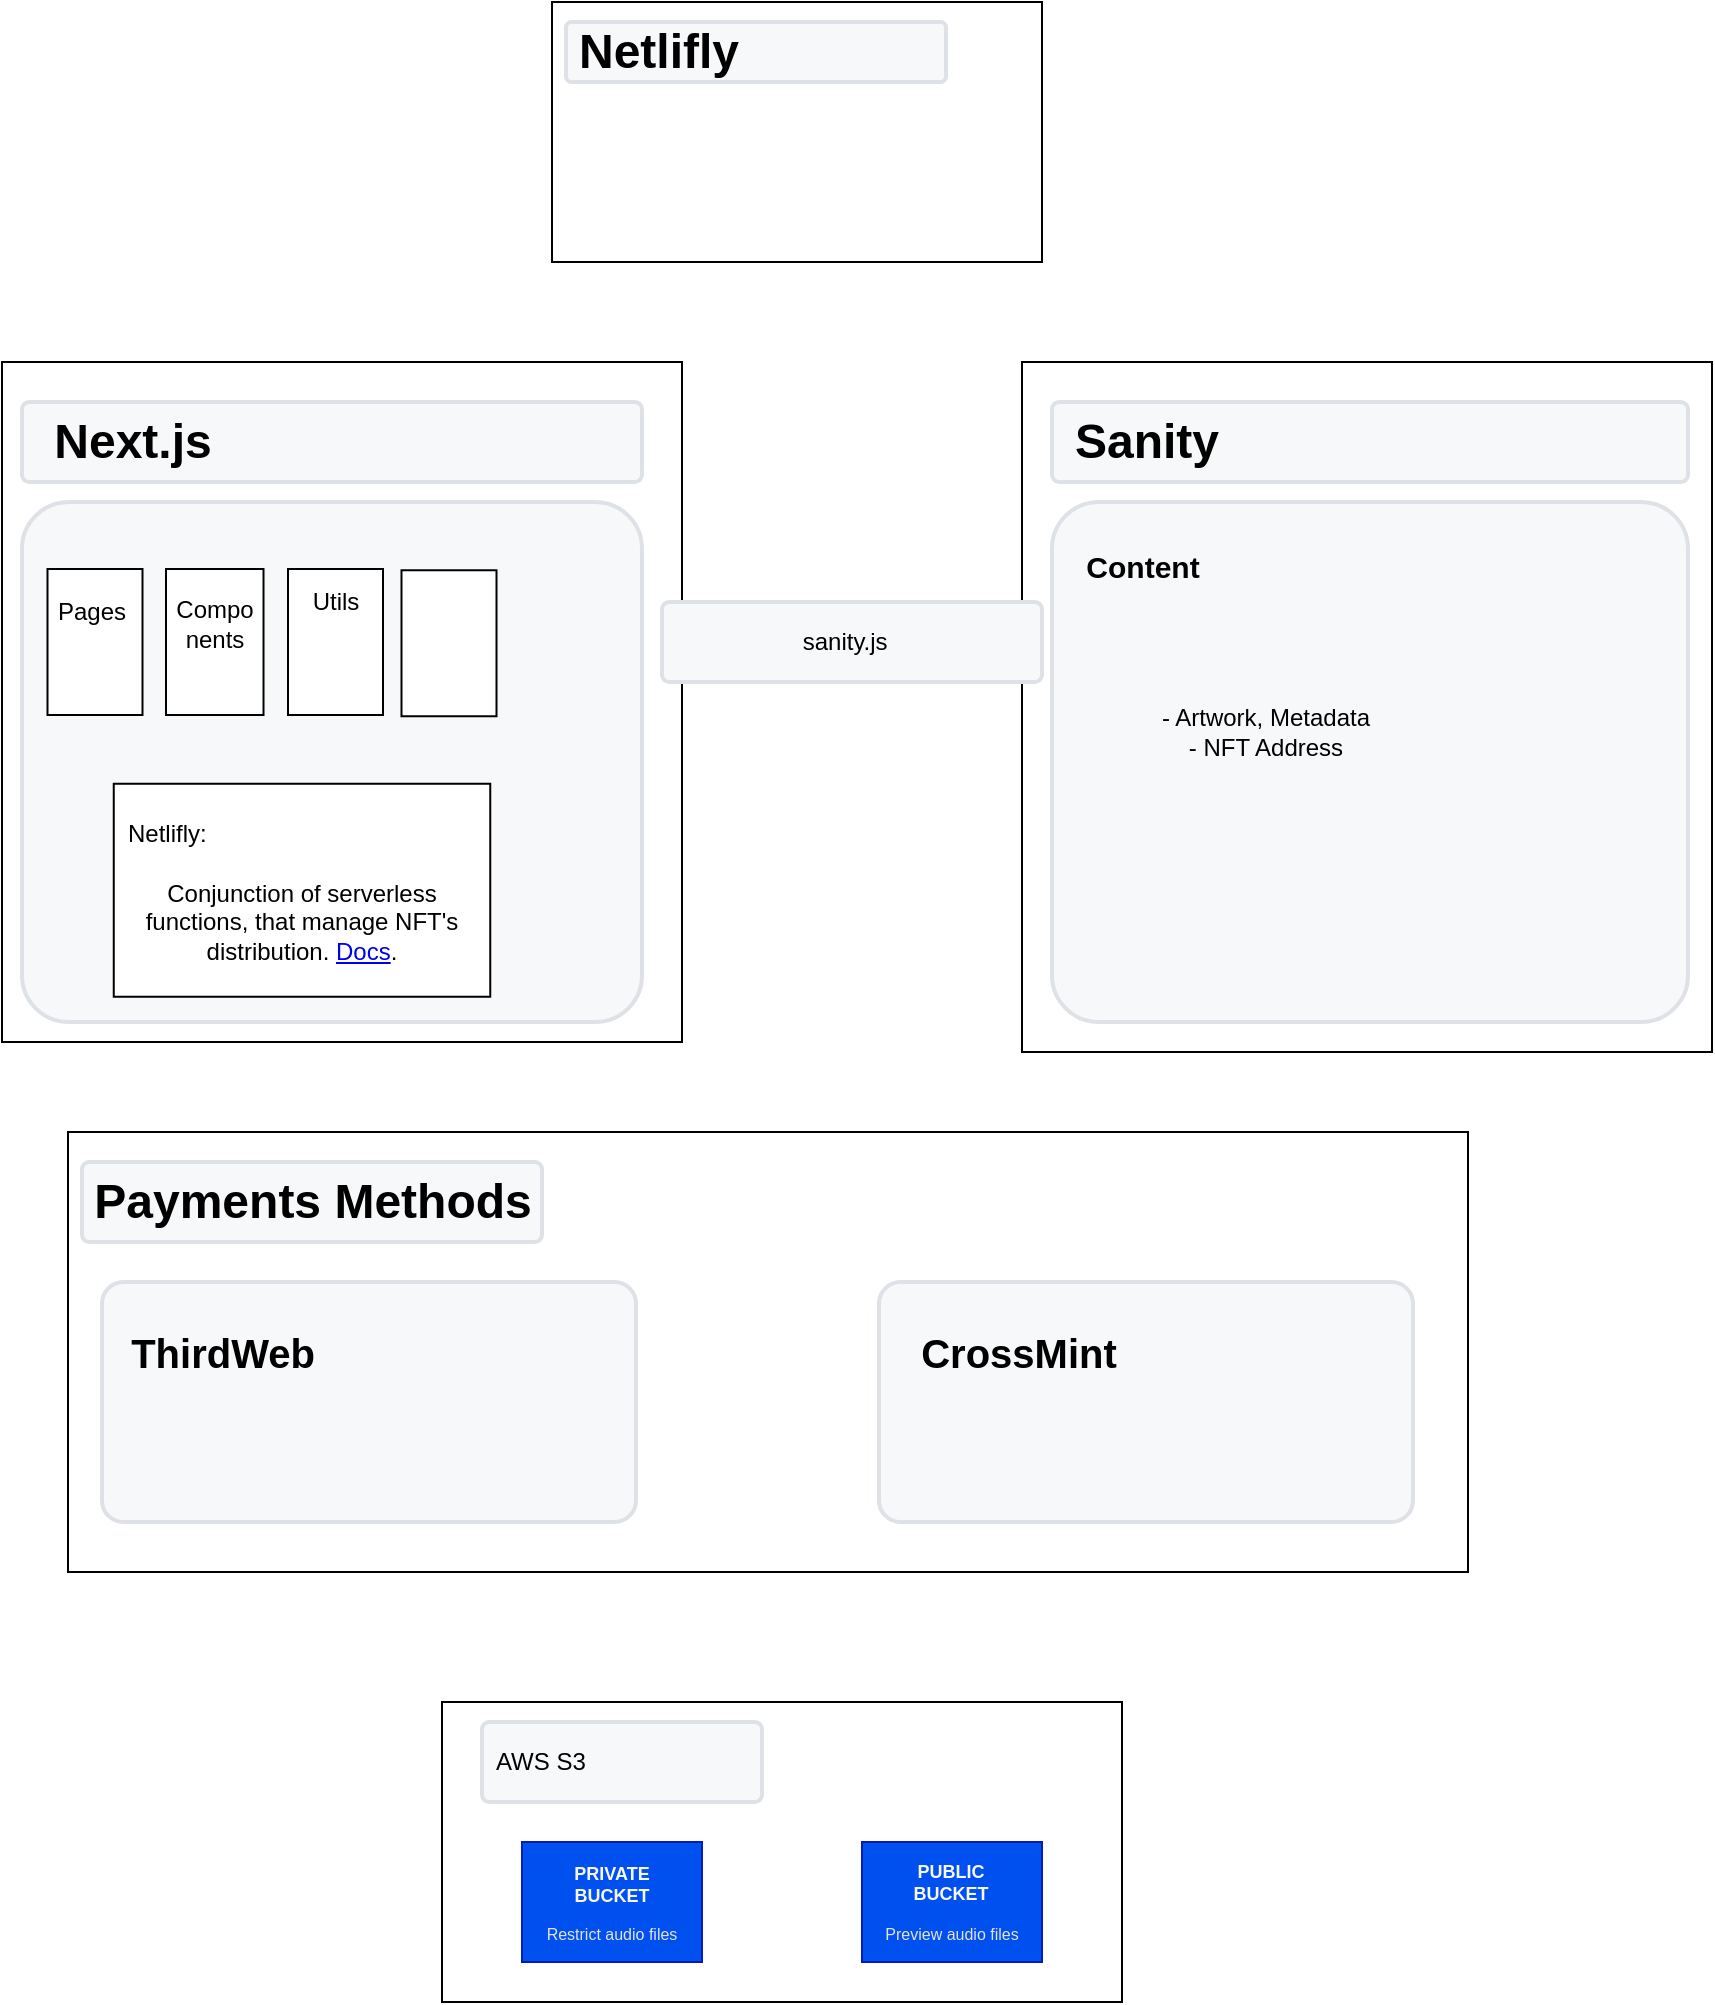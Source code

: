 <mxfile version="24.7.17">
  <diagram id="C5RBs43oDa-KdzZeNtuy" name="Page-1">
    <mxGraphModel dx="934" dy="540" grid="1" gridSize="10" guides="1" tooltips="1" connect="1" arrows="1" fold="1" page="1" pageScale="1" pageWidth="827" pageHeight="1169" math="0" shadow="0">
      <root>
        <mxCell id="WIyWlLk6GJQsqaUBKTNV-0" />
        <mxCell id="WIyWlLk6GJQsqaUBKTNV-1" parent="WIyWlLk6GJQsqaUBKTNV-0" />
        <mxCell id="9pWpyhSm6ccDW9NmfL-g-0" value="" style="whiteSpace=wrap;html=1;aspect=fixed;" vertex="1" parent="WIyWlLk6GJQsqaUBKTNV-1">
          <mxGeometry x="450" y="280" width="340" height="340" as="geometry" />
        </mxCell>
        <mxCell id="9pWpyhSm6ccDW9NmfL-g-2" value="" style="whiteSpace=wrap;html=1;aspect=fixed;" vertex="1" parent="WIyWlLk6GJQsqaUBKTNV-1">
          <mxGeometry x="960" y="280" width="345" height="345" as="geometry" />
        </mxCell>
        <mxCell id="9pWpyhSm6ccDW9NmfL-g-5" value="" style="rounded=1;arcSize=9;fillColor=#F7F8F9;align=left;spacingLeft=5;strokeColor=#DEE1E6;html=1;strokeWidth=2;fontSize=12" vertex="1" parent="WIyWlLk6GJQsqaUBKTNV-1">
          <mxGeometry x="460" y="300" width="310" height="40" as="geometry" />
        </mxCell>
        <mxCell id="9pWpyhSm6ccDW9NmfL-g-6" value="&lt;span style=&quot;color: rgba(0, 0, 0, 0); font-family: monospace; font-size: 0px;&quot;&gt;%3CmxGraphModel%3E%3Croot%3E%3CmxCell%20id%3D%220%22%2F%3E%3CmxCell%20id%3D%221%22%20parent%3D%220%22%2F%3E%3CmxCell%20id%3D%222%22%20value%3D%22Next.js%22%20style%3D%22text%3BstrokeColor%3Dnone%3BfillColor%3Dnone%3Bhtml%3D1%3BfontSize%3D24%3BfontStyle%3D1%3BverticalAlign%3Dmiddle%3Balign%3Dcenter%3B%22%20vertex%3D%221%22%20parent%3D%221%22%3E%3CmxGeometry%20x%3D%2245%22%20y%3D%22290%22%20width%3D%22100%22%20height%3D%2240%22%20as%3D%22geometry%22%2F%3E%3C%2FmxCell%3E%3C%2Froot%3E%3C%2FmxGraphModel%3E&lt;/span&gt;" style="rounded=1;arcSize=9;fillColor=#F7F8F9;align=left;spacingLeft=5;strokeColor=#DEE1E6;html=1;strokeWidth=2;fontSize=12" vertex="1" parent="WIyWlLk6GJQsqaUBKTNV-1">
          <mxGeometry x="975" y="300" width="318" height="40" as="geometry" />
        </mxCell>
        <mxCell id="9pWpyhSm6ccDW9NmfL-g-7" value="&amp;nbsp; &amp;nbsp; &amp;nbsp; &amp;nbsp; &amp;nbsp; &amp;nbsp; &amp;nbsp; &amp;nbsp; &amp;nbsp; &amp;nbsp;sanity.js" style="rounded=1;arcSize=9;fillColor=#F7F8F9;align=left;spacingLeft=5;strokeColor=#DEE1E6;html=1;strokeWidth=2;fontSize=12" vertex="1" parent="WIyWlLk6GJQsqaUBKTNV-1">
          <mxGeometry x="780" y="400" width="190" height="40" as="geometry" />
        </mxCell>
        <mxCell id="9pWpyhSm6ccDW9NmfL-g-12" value="" style="rounded=0;whiteSpace=wrap;html=1;" vertex="1" parent="WIyWlLk6GJQsqaUBKTNV-1">
          <mxGeometry x="670" y="950" width="340" height="150" as="geometry" />
        </mxCell>
        <mxCell id="9pWpyhSm6ccDW9NmfL-g-11" value="AWS S3" style="rounded=1;arcSize=9;fillColor=#F7F8F9;align=left;spacingLeft=5;strokeColor=#DEE1E6;html=1;strokeWidth=2;fontSize=12" vertex="1" parent="WIyWlLk6GJQsqaUBKTNV-1">
          <mxGeometry x="690" y="960" width="140" height="40" as="geometry" />
        </mxCell>
        <mxCell id="9pWpyhSm6ccDW9NmfL-g-15" value="" style="rounded=0;whiteSpace=wrap;html=1;labelBackgroundColor=#EDEDED;fillColor=#0050ef;fontColor=#ffffff;strokeColor=#001DBC;" vertex="1" parent="WIyWlLk6GJQsqaUBKTNV-1">
          <mxGeometry x="710" y="1020" width="90" height="60" as="geometry" />
        </mxCell>
        <mxCell id="9pWpyhSm6ccDW9NmfL-g-16" value="" style="rounded=0;whiteSpace=wrap;html=1;labelBackgroundColor=#EDEDED;fillColor=#0050ef;fontColor=#ffffff;strokeColor=#001DBC;" vertex="1" parent="WIyWlLk6GJQsqaUBKTNV-1">
          <mxGeometry x="880" y="1020" width="90" height="60" as="geometry" />
        </mxCell>
        <mxCell id="9pWpyhSm6ccDW9NmfL-g-18" value="&lt;b style=&quot;font-size: 9px;&quot;&gt;&lt;font style=&quot;font-size: 9px;&quot;&gt;PRIVATE&lt;/font&gt;&lt;/b&gt;&lt;div style=&quot;font-size: 9px;&quot;&gt;&lt;b&gt;&lt;font style=&quot;font-size: 9px;&quot;&gt;BUCKET&lt;/font&gt;&lt;/b&gt;&lt;/div&gt;" style="text;html=1;align=center;verticalAlign=middle;whiteSpace=wrap;rounded=0;fontColor=#F7F7F7;" vertex="1" parent="WIyWlLk6GJQsqaUBKTNV-1">
          <mxGeometry x="725" y="1025" width="60" height="30" as="geometry" />
        </mxCell>
        <mxCell id="9pWpyhSm6ccDW9NmfL-g-20" value="&lt;div style=&quot;font-size: 9px;&quot;&gt;&lt;div&gt;&lt;b&gt;PUBLIC&lt;/b&gt;&lt;/div&gt;&lt;div&gt;&lt;b&gt;BUCKET&lt;/b&gt;&lt;/div&gt;&lt;/div&gt;" style="text;html=1;align=center;verticalAlign=middle;whiteSpace=wrap;rounded=0;fontColor=#F7F7F7;" vertex="1" parent="WIyWlLk6GJQsqaUBKTNV-1">
          <mxGeometry x="907.5" y="1030" width="32.5" height="20" as="geometry" />
        </mxCell>
        <mxCell id="9pWpyhSm6ccDW9NmfL-g-21" value="" style="rounded=0;whiteSpace=wrap;html=1;" vertex="1" parent="WIyWlLk6GJQsqaUBKTNV-1">
          <mxGeometry x="483" y="665" width="700" height="220" as="geometry" />
        </mxCell>
        <mxCell id="9pWpyhSm6ccDW9NmfL-g-25" value="&lt;font color=&quot;#e3e3e3&quot; style=&quot;font-size: 8px;&quot;&gt;Restrict audio files&lt;/font&gt;" style="text;html=1;align=center;verticalAlign=middle;whiteSpace=wrap;rounded=0;" vertex="1" parent="WIyWlLk6GJQsqaUBKTNV-1">
          <mxGeometry x="705" y="1050" width="100" height="30" as="geometry" />
        </mxCell>
        <mxCell id="9pWpyhSm6ccDW9NmfL-g-26" value="&lt;font color=&quot;#e3e3e3&quot;&gt;&lt;span style=&quot;font-size: 8px;&quot;&gt;Preview audio files&lt;/span&gt;&lt;/font&gt;" style="text;html=1;align=center;verticalAlign=middle;whiteSpace=wrap;rounded=0;" vertex="1" parent="WIyWlLk6GJQsqaUBKTNV-1">
          <mxGeometry x="875" y="1050" width="100" height="30" as="geometry" />
        </mxCell>
        <mxCell id="9pWpyhSm6ccDW9NmfL-g-27" value="" style="rounded=1;arcSize=9;fillColor=#F7F8F9;align=left;spacingLeft=5;strokeColor=#DEE1E6;html=1;strokeWidth=2;fontSize=12" vertex="1" parent="WIyWlLk6GJQsqaUBKTNV-1">
          <mxGeometry x="975" y="350" width="318" height="260" as="geometry" />
        </mxCell>
        <mxCell id="9pWpyhSm6ccDW9NmfL-g-28" value="&lt;font style=&quot;font-size: 15px;&quot;&gt;Content&lt;/font&gt;" style="text;strokeColor=none;fillColor=none;html=1;fontSize=24;fontStyle=1;verticalAlign=middle;align=center;" vertex="1" parent="WIyWlLk6GJQsqaUBKTNV-1">
          <mxGeometry x="970" y="360" width="100" height="40" as="geometry" />
        </mxCell>
        <mxCell id="9pWpyhSm6ccDW9NmfL-g-29" value="- Artwork, Metadata&lt;div&gt;- NFT Address&lt;/div&gt;" style="text;html=1;align=center;verticalAlign=middle;whiteSpace=wrap;rounded=0;" vertex="1" parent="WIyWlLk6GJQsqaUBKTNV-1">
          <mxGeometry x="982" y="400" width="200" height="130" as="geometry" />
        </mxCell>
        <mxCell id="9pWpyhSm6ccDW9NmfL-g-31" value="" style="rounded=1;arcSize=9;fillColor=#F7F8F9;align=left;spacingLeft=5;strokeColor=#DEE1E6;html=1;strokeWidth=2;fontSize=12" vertex="1" parent="WIyWlLk6GJQsqaUBKTNV-1">
          <mxGeometry x="460" y="350" width="310" height="260" as="geometry" />
        </mxCell>
        <mxCell id="9pWpyhSm6ccDW9NmfL-g-33" value="" style="rounded=1;arcSize=9;fillColor=#F7F8F9;align=left;spacingLeft=5;strokeColor=#DEE1E6;html=1;strokeWidth=2;fontSize=12" vertex="1" parent="WIyWlLk6GJQsqaUBKTNV-1">
          <mxGeometry x="490" y="680" width="230" height="40" as="geometry" />
        </mxCell>
        <mxCell id="9pWpyhSm6ccDW9NmfL-g-35" value="" style="rounded=0;whiteSpace=wrap;html=1;" vertex="1" parent="WIyWlLk6GJQsqaUBKTNV-1">
          <mxGeometry x="725" y="100" width="245" height="130" as="geometry" />
        </mxCell>
        <mxCell id="9pWpyhSm6ccDW9NmfL-g-36" value="&lt;div&gt;&lt;br&gt;&lt;/div&gt;" style="rounded=1;arcSize=9;fillColor=#F7F8F9;align=left;spacingLeft=5;strokeColor=#DEE1E6;html=1;strokeWidth=2;fontSize=12" vertex="1" parent="WIyWlLk6GJQsqaUBKTNV-1">
          <mxGeometry x="732" y="110" width="190" height="30" as="geometry" />
        </mxCell>
        <mxCell id="9pWpyhSm6ccDW9NmfL-g-38" value="" style="rounded=0;whiteSpace=wrap;html=1;rotation=90;" vertex="1" parent="WIyWlLk6GJQsqaUBKTNV-1">
          <mxGeometry x="460" y="396.25" width="73" height="47.5" as="geometry" />
        </mxCell>
        <mxCell id="9pWpyhSm6ccDW9NmfL-g-39" value="" style="rounded=0;whiteSpace=wrap;html=1;rotation=90;" vertex="1" parent="WIyWlLk6GJQsqaUBKTNV-1">
          <mxGeometry x="546.75" y="450" width="106.5" height="188.25" as="geometry" />
        </mxCell>
        <mxCell id="9pWpyhSm6ccDW9NmfL-g-40" value="" style="rounded=0;whiteSpace=wrap;html=1;rotation=90;" vertex="1" parent="WIyWlLk6GJQsqaUBKTNV-1">
          <mxGeometry x="519.88" y="395.63" width="73" height="48.75" as="geometry" />
        </mxCell>
        <mxCell id="9pWpyhSm6ccDW9NmfL-g-41" value="Next.js" style="text;strokeColor=none;fillColor=none;html=1;fontSize=24;fontStyle=1;verticalAlign=middle;align=center;" vertex="1" parent="WIyWlLk6GJQsqaUBKTNV-1">
          <mxGeometry x="465" y="300" width="100" height="40" as="geometry" />
        </mxCell>
        <mxCell id="9pWpyhSm6ccDW9NmfL-g-42" value="Netlifly" style="text;strokeColor=none;fillColor=none;html=1;fontSize=24;fontStyle=1;verticalAlign=middle;align=center;" vertex="1" parent="WIyWlLk6GJQsqaUBKTNV-1">
          <mxGeometry x="728" y="105" width="100" height="40" as="geometry" />
        </mxCell>
        <mxCell id="9pWpyhSm6ccDW9NmfL-g-43" value="Sanity" style="text;strokeColor=none;fillColor=none;html=1;fontSize=24;fontStyle=1;verticalAlign=middle;align=center;" vertex="1" parent="WIyWlLk6GJQsqaUBKTNV-1">
          <mxGeometry x="972" y="300" width="100" height="40" as="geometry" />
        </mxCell>
        <mxCell id="9pWpyhSm6ccDW9NmfL-g-44" value="Payments Methods" style="text;strokeColor=none;fillColor=none;html=1;fontSize=24;fontStyle=1;verticalAlign=middle;align=center;" vertex="1" parent="WIyWlLk6GJQsqaUBKTNV-1">
          <mxGeometry x="555" y="680" width="100" height="40" as="geometry" />
        </mxCell>
        <mxCell id="9pWpyhSm6ccDW9NmfL-g-50" value="&amp;nbsp; &amp;nbsp; Netlifly:" style="text;html=1;align=center;verticalAlign=middle;whiteSpace=wrap;rounded=0;" vertex="1" parent="WIyWlLk6GJQsqaUBKTNV-1">
          <mxGeometry x="496" y="501" width="60" height="30" as="geometry" />
        </mxCell>
        <mxCell id="9pWpyhSm6ccDW9NmfL-g-52" value="" style="rounded=1;arcSize=9;fillColor=#F7F8F9;align=left;spacingLeft=5;strokeColor=#DEE1E6;html=1;strokeWidth=2;fontSize=12" vertex="1" parent="WIyWlLk6GJQsqaUBKTNV-1">
          <mxGeometry x="500" y="740" width="267" height="120" as="geometry" />
        </mxCell>
        <mxCell id="9pWpyhSm6ccDW9NmfL-g-55" value="&lt;span style=&quot;font-size: 20px;&quot;&gt;ThirdWeb&lt;/span&gt;" style="text;strokeColor=none;fillColor=none;html=1;fontSize=24;fontStyle=1;verticalAlign=middle;align=center;" vertex="1" parent="WIyWlLk6GJQsqaUBKTNV-1">
          <mxGeometry x="510" y="755" width="100" height="40" as="geometry" />
        </mxCell>
        <mxCell id="9pWpyhSm6ccDW9NmfL-g-56" value="" style="rounded=1;arcSize=9;fillColor=#F7F8F9;align=left;spacingLeft=5;strokeColor=#DEE1E6;html=1;strokeWidth=2;fontSize=12" vertex="1" parent="WIyWlLk6GJQsqaUBKTNV-1">
          <mxGeometry x="888.5" y="740" width="267" height="120" as="geometry" />
        </mxCell>
        <mxCell id="9pWpyhSm6ccDW9NmfL-g-57" value="&lt;span style=&quot;font-size: 20px;&quot;&gt;CrossMint&lt;/span&gt;" style="text;strokeColor=none;fillColor=none;html=1;fontSize=24;fontStyle=1;verticalAlign=middle;align=center;" vertex="1" parent="WIyWlLk6GJQsqaUBKTNV-1">
          <mxGeometry x="907.5" y="755" width="100" height="40" as="geometry" />
        </mxCell>
        <mxCell id="9pWpyhSm6ccDW9NmfL-g-59" value="Pages" style="text;html=1;align=center;verticalAlign=middle;whiteSpace=wrap;rounded=0;" vertex="1" parent="WIyWlLk6GJQsqaUBKTNV-1">
          <mxGeometry x="465" y="390" width="60" height="30" as="geometry" />
        </mxCell>
        <mxCell id="9pWpyhSm6ccDW9NmfL-g-60" value="Compo&lt;div&gt;nents&lt;/div&gt;" style="text;html=1;align=center;verticalAlign=middle;whiteSpace=wrap;rounded=0;" vertex="1" parent="WIyWlLk6GJQsqaUBKTNV-1">
          <mxGeometry x="543.13" y="396.25" width="26.5" height="30" as="geometry" />
        </mxCell>
        <mxCell id="9pWpyhSm6ccDW9NmfL-g-61" value="Conjunction of serverless functions, that manage NFT&#39;s distribution. &lt;a href=&quot;https://github.com/TABOU1-NFT/tabou1-design-integration&quot;&gt;Docs&lt;/a&gt;." style="text;html=1;align=center;verticalAlign=middle;whiteSpace=wrap;rounded=0;" vertex="1" parent="WIyWlLk6GJQsqaUBKTNV-1">
          <mxGeometry x="510" y="530" width="180" height="60" as="geometry" />
        </mxCell>
        <mxCell id="9pWpyhSm6ccDW9NmfL-g-66" value="" style="rounded=0;whiteSpace=wrap;html=1;rotation=90;" vertex="1" parent="WIyWlLk6GJQsqaUBKTNV-1">
          <mxGeometry x="580.25" y="396.25" width="73" height="47.5" as="geometry" />
        </mxCell>
        <mxCell id="9pWpyhSm6ccDW9NmfL-g-67" value="Utils" style="text;html=1;align=center;verticalAlign=middle;whiteSpace=wrap;rounded=0;" vertex="1" parent="WIyWlLk6GJQsqaUBKTNV-1">
          <mxGeometry x="587" y="390" width="60" height="20" as="geometry" />
        </mxCell>
        <mxCell id="9pWpyhSm6ccDW9NmfL-g-68" value="" style="rounded=0;whiteSpace=wrap;html=1;rotation=90;" vertex="1" parent="WIyWlLk6GJQsqaUBKTNV-1">
          <mxGeometry x="637" y="396.88" width="73" height="47.5" as="geometry" />
        </mxCell>
      </root>
    </mxGraphModel>
  </diagram>
</mxfile>
